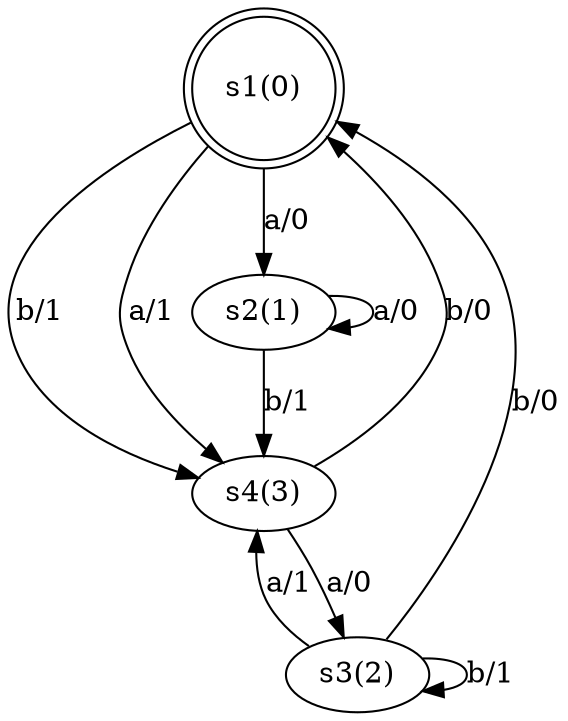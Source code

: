 digraph g {

node [shape = circle]


node [shape = doublecircle]
0[label="s1(0)"];

node [shape = ellipse]
1[label="s2(1)"];
2[label="s3(2)"];
3[label="s4(3)"];
0 -> 1[label="a/0"];
0 -> 3[label="b/1"];
0 -> 3[label="a/1"];
1 -> 1[label="a/0"];
1 -> 3[label="b/1"];
2 -> 0[label="b/0"];
2 -> 2[label="b/1"];
2 -> 3[label="a/1"];
3 -> 0[label="b/0"];
3 -> 2[label="a/0"];

}
